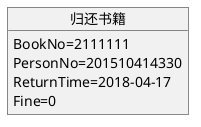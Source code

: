 @startuml
object 归还书籍{
  BookNo=2111111
  PersonNo=201510414330
  ReturnTime=2018-04-17
  Fine=0
}
@enduml